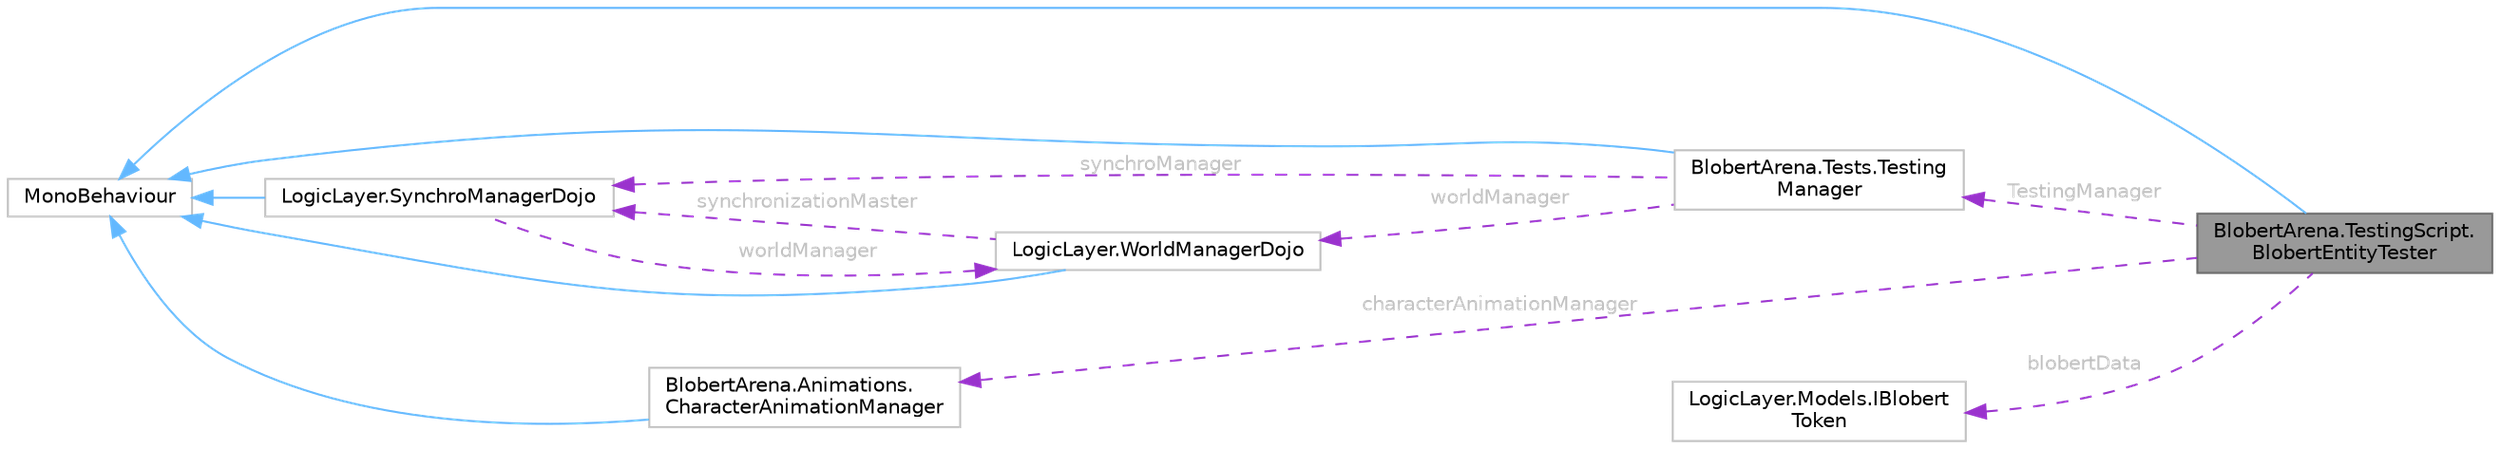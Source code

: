 digraph "BlobertArena.TestingScript.BlobertEntityTester"
{
 // LATEX_PDF_SIZE
  bgcolor="transparent";
  edge [fontname=Helvetica,fontsize=10,labelfontname=Helvetica,labelfontsize=10];
  node [fontname=Helvetica,fontsize=10,shape=box,height=0.2,width=0.4];
  rankdir="LR";
  Node1 [id="Node000001",label="BlobertArena.TestingScript.\lBlobertEntityTester",height=0.2,width=0.4,color="gray40", fillcolor="grey60", style="filled", fontcolor="black",tooltip=" "];
  Node2 -> Node1 [id="edge1_Node000001_Node000002",dir="back",color="steelblue1",style="solid",tooltip=" "];
  Node2 [id="Node000002",label="MonoBehaviour",height=0.2,width=0.4,color="grey75", fillcolor="white", style="filled",tooltip=" "];
  Node3 -> Node1 [id="edge2_Node000001_Node000003",dir="back",color="darkorchid3",style="dashed",tooltip=" ",label=" TestingManager",fontcolor="grey" ];
  Node3 [id="Node000003",label="BlobertArena.Tests.Testing\lManager",height=0.2,width=0.4,color="grey75", fillcolor="white", style="filled",URL="$class_blobert_arena_1_1_tests_1_1_testing_manager.html",tooltip=" "];
  Node2 -> Node3 [id="edge3_Node000003_Node000002",dir="back",color="steelblue1",style="solid",tooltip=" "];
  Node4 -> Node3 [id="edge4_Node000003_Node000004",dir="back",color="darkorchid3",style="dashed",tooltip=" ",label=" synchroManager",fontcolor="grey" ];
  Node4 [id="Node000004",label="LogicLayer.SynchroManagerDojo",height=0.2,width=0.4,color="grey75", fillcolor="white", style="filled",URL="$class_logic_layer_1_1_synchro_manager_dojo.html",tooltip=" "];
  Node2 -> Node4 [id="edge5_Node000004_Node000002",dir="back",color="steelblue1",style="solid",tooltip=" "];
  Node5 -> Node4 [id="edge6_Node000004_Node000005",dir="back",color="darkorchid3",style="dashed",tooltip=" ",label=" worldManager",fontcolor="grey" ];
  Node5 [id="Node000005",label="LogicLayer.WorldManagerDojo",height=0.2,width=0.4,color="grey75", fillcolor="white", style="filled",URL="$class_logic_layer_1_1_world_manager_dojo.html",tooltip=" "];
  Node2 -> Node5 [id="edge7_Node000005_Node000002",dir="back",color="steelblue1",style="solid",tooltip=" "];
  Node4 -> Node5 [id="edge8_Node000005_Node000004",dir="back",color="darkorchid3",style="dashed",tooltip=" ",label=" synchronizationMaster",fontcolor="grey" ];
  Node5 -> Node3 [id="edge9_Node000003_Node000005",dir="back",color="darkorchid3",style="dashed",tooltip=" ",label=" worldManager",fontcolor="grey" ];
  Node6 -> Node1 [id="edge10_Node000001_Node000006",dir="back",color="darkorchid3",style="dashed",tooltip=" ",label=" characterAnimationManager",fontcolor="grey" ];
  Node6 [id="Node000006",label="BlobertArena.Animations.\lCharacterAnimationManager",height=0.2,width=0.4,color="grey75", fillcolor="white", style="filled",URL="$class_blobert_arena_1_1_animations_1_1_character_animation_manager.html",tooltip=" "];
  Node2 -> Node6 [id="edge11_Node000006_Node000002",dir="back",color="steelblue1",style="solid",tooltip=" "];
  Node7 -> Node1 [id="edge12_Node000001_Node000007",dir="back",color="darkorchid3",style="dashed",tooltip=" ",label=" blobertData",fontcolor="grey" ];
  Node7 [id="Node000007",label="LogicLayer.Models.IBlobert\lToken",height=0.2,width=0.4,color="grey75", fillcolor="white", style="filled",URL="$interface_logic_layer_1_1_models_1_1_i_blobert_token.html",tooltip=" "];
}
